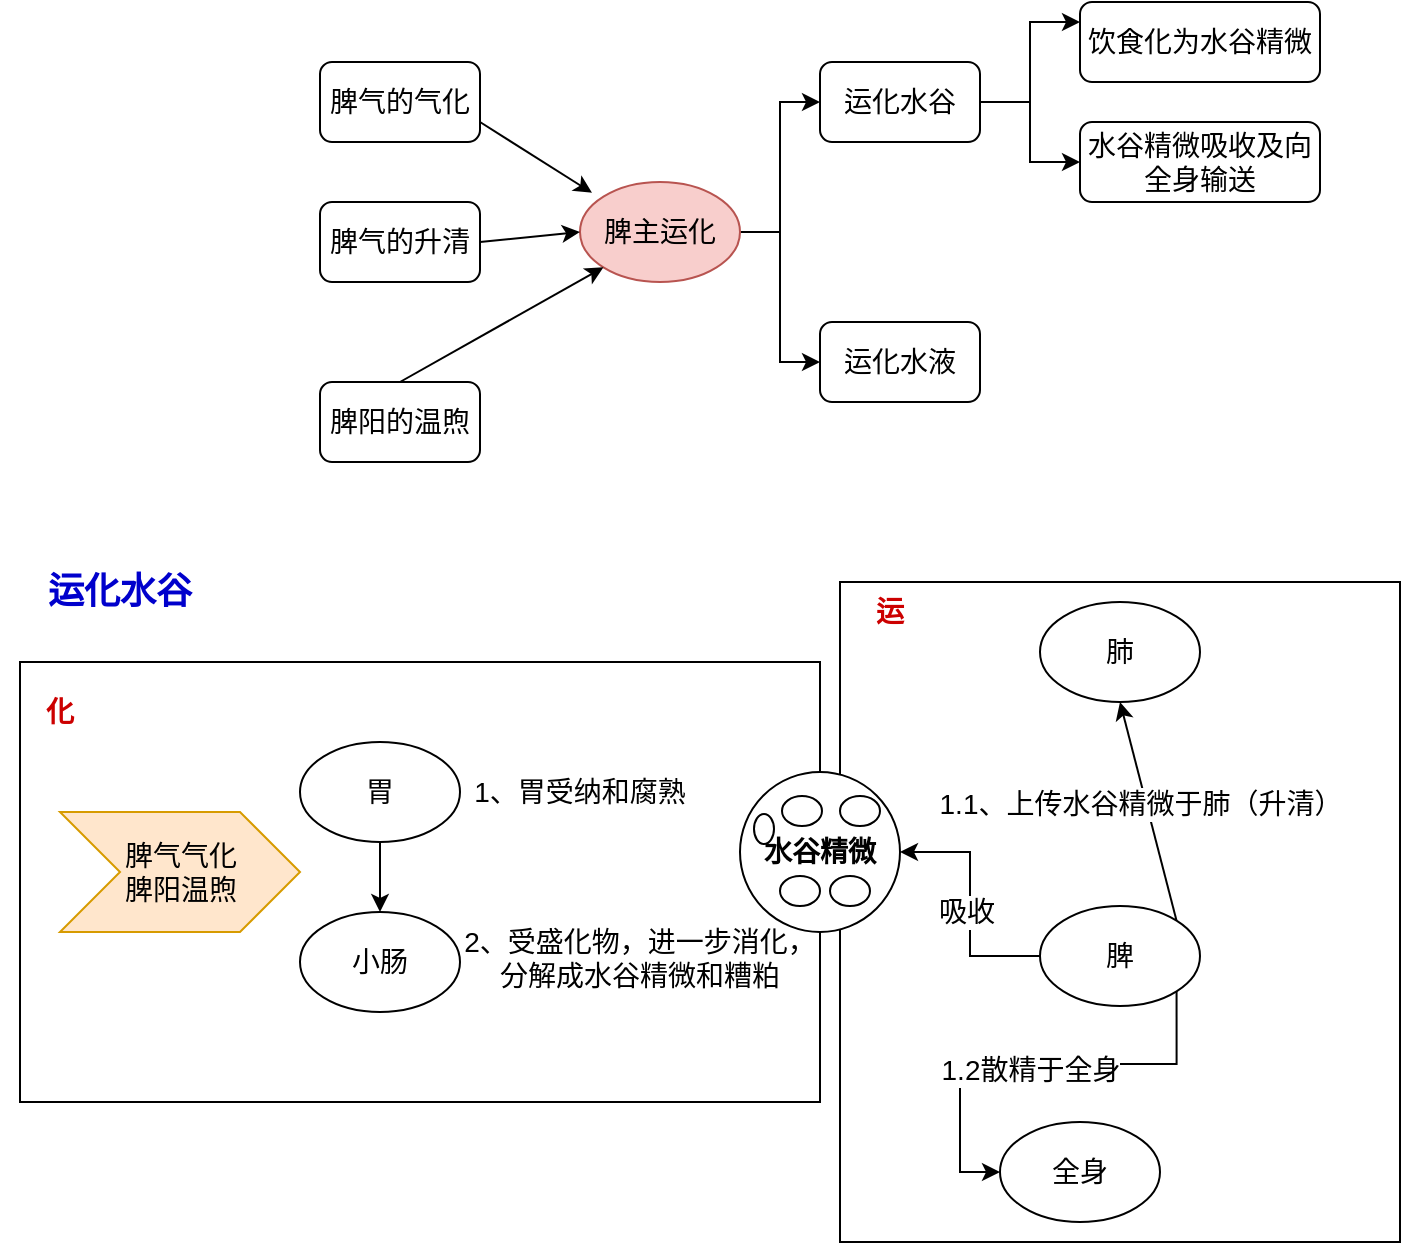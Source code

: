 <mxfile version="22.1.17" type="github">
  <diagram name="第 1 页" id="xqMwd2NSLPn6VQPM8lrx">
    <mxGraphModel dx="1050" dy="557" grid="1" gridSize="10" guides="1" tooltips="1" connect="1" arrows="1" fold="1" page="1" pageScale="1" pageWidth="827" pageHeight="1169" math="0" shadow="0">
      <root>
        <mxCell id="0" />
        <mxCell id="1" parent="0" />
        <mxCell id="-x6zuqcDCInKtSSKQxM8-73" value="" style="rounded=0;whiteSpace=wrap;html=1;" vertex="1" parent="1">
          <mxGeometry x="470" y="370" width="280" height="330" as="geometry" />
        </mxCell>
        <mxCell id="-x6zuqcDCInKtSSKQxM8-63" style="edgeStyle=orthogonalEdgeStyle;rounded=0;orthogonalLoop=1;jettySize=auto;html=1;exitX=0;exitY=0.5;exitDx=0;exitDy=0;" edge="1" parent="1" source="-x6zuqcDCInKtSSKQxM8-61" target="-x6zuqcDCInKtSSKQxM8-40">
          <mxGeometry relative="1" as="geometry" />
        </mxCell>
        <mxCell id="-x6zuqcDCInKtSSKQxM8-64" value="吸收" style="edgeLabel;html=1;align=center;verticalAlign=middle;resizable=0;points=[];fontSize=14;" vertex="1" connectable="0" parent="-x6zuqcDCInKtSSKQxM8-63">
          <mxGeometry x="-0.069" y="2" relative="1" as="geometry">
            <mxPoint as="offset" />
          </mxGeometry>
        </mxCell>
        <mxCell id="-x6zuqcDCInKtSSKQxM8-71" style="edgeStyle=orthogonalEdgeStyle;rounded=0;orthogonalLoop=1;jettySize=auto;html=1;exitX=1;exitY=1;exitDx=0;exitDy=0;entryX=0;entryY=0.5;entryDx=0;entryDy=0;" edge="1" parent="1" source="-x6zuqcDCInKtSSKQxM8-61" target="-x6zuqcDCInKtSSKQxM8-70">
          <mxGeometry relative="1" as="geometry" />
        </mxCell>
        <mxCell id="-x6zuqcDCInKtSSKQxM8-72" value="1.2散精于全身" style="edgeLabel;html=1;align=center;verticalAlign=middle;resizable=0;points=[];fontSize=14;" vertex="1" connectable="0" parent="-x6zuqcDCInKtSSKQxM8-71">
          <mxGeometry x="0.002" y="3" relative="1" as="geometry">
            <mxPoint as="offset" />
          </mxGeometry>
        </mxCell>
        <mxCell id="-x6zuqcDCInKtSSKQxM8-61" value="脾" style="ellipse;whiteSpace=wrap;html=1;fontSize=14;" vertex="1" parent="1">
          <mxGeometry x="570" y="532" width="80" height="50" as="geometry" />
        </mxCell>
        <mxCell id="-x6zuqcDCInKtSSKQxM8-36" value="" style="rounded=0;whiteSpace=wrap;html=1;" vertex="1" parent="1">
          <mxGeometry x="60" y="410" width="400" height="220" as="geometry" />
        </mxCell>
        <mxCell id="-x6zuqcDCInKtSSKQxM8-31" value="脾气气化&lt;br&gt;脾阳温煦" style="html=1;shadow=0;dashed=0;align=center;verticalAlign=middle;shape=mxgraph.arrows2.arrow;dy=0;dx=30;notch=30;fillColor=#ffe6cc;strokeColor=#d79b00;fontSize=14;" vertex="1" parent="1">
          <mxGeometry x="80" y="485" width="120" height="60" as="geometry" />
        </mxCell>
        <mxCell id="-x6zuqcDCInKtSSKQxM8-12" style="edgeStyle=orthogonalEdgeStyle;rounded=0;orthogonalLoop=1;jettySize=auto;html=1;exitX=1;exitY=0.5;exitDx=0;exitDy=0;entryX=0;entryY=0.5;entryDx=0;entryDy=0;" edge="1" parent="1" source="-x6zuqcDCInKtSSKQxM8-1" target="-x6zuqcDCInKtSSKQxM8-10">
          <mxGeometry relative="1" as="geometry" />
        </mxCell>
        <mxCell id="-x6zuqcDCInKtSSKQxM8-13" style="edgeStyle=orthogonalEdgeStyle;rounded=0;orthogonalLoop=1;jettySize=auto;html=1;exitX=1;exitY=0.5;exitDx=0;exitDy=0;entryX=0;entryY=0.5;entryDx=0;entryDy=0;" edge="1" parent="1" source="-x6zuqcDCInKtSSKQxM8-1" target="-x6zuqcDCInKtSSKQxM8-11">
          <mxGeometry relative="1" as="geometry" />
        </mxCell>
        <mxCell id="-x6zuqcDCInKtSSKQxM8-1" value="脾主运化" style="ellipse;whiteSpace=wrap;html=1;fontSize=14;fillColor=#f8cecc;strokeColor=#b85450;" vertex="1" parent="1">
          <mxGeometry x="340" y="170" width="80" height="50" as="geometry" />
        </mxCell>
        <mxCell id="-x6zuqcDCInKtSSKQxM8-3" value="脾气的气化" style="rounded=1;whiteSpace=wrap;html=1;fontSize=14;" vertex="1" parent="1">
          <mxGeometry x="210" y="110" width="80" height="40" as="geometry" />
        </mxCell>
        <mxCell id="-x6zuqcDCInKtSSKQxM8-4" value="脾气的升清" style="rounded=1;whiteSpace=wrap;html=1;fontSize=14;" vertex="1" parent="1">
          <mxGeometry x="210" y="180" width="80" height="40" as="geometry" />
        </mxCell>
        <mxCell id="-x6zuqcDCInKtSSKQxM8-5" value="脾阳的温煦" style="rounded=1;whiteSpace=wrap;html=1;fontSize=14;" vertex="1" parent="1">
          <mxGeometry x="210" y="270" width="80" height="40" as="geometry" />
        </mxCell>
        <mxCell id="-x6zuqcDCInKtSSKQxM8-6" value="" style="endArrow=classic;html=1;rounded=0;entryX=0.075;entryY=0.108;entryDx=0;entryDy=0;entryPerimeter=0;exitX=1;exitY=0.75;exitDx=0;exitDy=0;" edge="1" parent="1" source="-x6zuqcDCInKtSSKQxM8-3" target="-x6zuqcDCInKtSSKQxM8-1">
          <mxGeometry width="50" height="50" relative="1" as="geometry">
            <mxPoint x="270" y="290" as="sourcePoint" />
            <mxPoint x="320" y="240" as="targetPoint" />
          </mxGeometry>
        </mxCell>
        <mxCell id="-x6zuqcDCInKtSSKQxM8-7" value="" style="endArrow=classic;html=1;rounded=0;entryX=0;entryY=0.5;entryDx=0;entryDy=0;" edge="1" parent="1" target="-x6zuqcDCInKtSSKQxM8-1">
          <mxGeometry width="50" height="50" relative="1" as="geometry">
            <mxPoint x="290" y="200" as="sourcePoint" />
            <mxPoint x="340" y="220" as="targetPoint" />
          </mxGeometry>
        </mxCell>
        <mxCell id="-x6zuqcDCInKtSSKQxM8-8" value="" style="endArrow=classic;html=1;rounded=0;entryX=0;entryY=1;entryDx=0;entryDy=0;exitX=0.5;exitY=0;exitDx=0;exitDy=0;" edge="1" parent="1" source="-x6zuqcDCInKtSSKQxM8-5" target="-x6zuqcDCInKtSSKQxM8-1">
          <mxGeometry width="50" height="50" relative="1" as="geometry">
            <mxPoint x="440" y="460" as="sourcePoint" />
            <mxPoint x="490" y="410" as="targetPoint" />
          </mxGeometry>
        </mxCell>
        <mxCell id="-x6zuqcDCInKtSSKQxM8-17" style="edgeStyle=orthogonalEdgeStyle;rounded=0;orthogonalLoop=1;jettySize=auto;html=1;exitX=1;exitY=0.5;exitDx=0;exitDy=0;entryX=0;entryY=0.25;entryDx=0;entryDy=0;" edge="1" parent="1" source="-x6zuqcDCInKtSSKQxM8-10" target="-x6zuqcDCInKtSSKQxM8-15">
          <mxGeometry relative="1" as="geometry" />
        </mxCell>
        <mxCell id="-x6zuqcDCInKtSSKQxM8-18" style="edgeStyle=orthogonalEdgeStyle;rounded=0;orthogonalLoop=1;jettySize=auto;html=1;exitX=1;exitY=0.5;exitDx=0;exitDy=0;entryX=0;entryY=0.5;entryDx=0;entryDy=0;" edge="1" parent="1" source="-x6zuqcDCInKtSSKQxM8-10" target="-x6zuqcDCInKtSSKQxM8-16">
          <mxGeometry relative="1" as="geometry" />
        </mxCell>
        <mxCell id="-x6zuqcDCInKtSSKQxM8-10" value="运化水谷" style="rounded=1;whiteSpace=wrap;html=1;fontSize=14;" vertex="1" parent="1">
          <mxGeometry x="460" y="110" width="80" height="40" as="geometry" />
        </mxCell>
        <mxCell id="-x6zuqcDCInKtSSKQxM8-11" value="运化水液" style="rounded=1;whiteSpace=wrap;html=1;fontSize=14;" vertex="1" parent="1">
          <mxGeometry x="460" y="240" width="80" height="40" as="geometry" />
        </mxCell>
        <mxCell id="-x6zuqcDCInKtSSKQxM8-15" value="饮食化为水谷精微" style="rounded=1;whiteSpace=wrap;html=1;fontSize=14;" vertex="1" parent="1">
          <mxGeometry x="590" y="80" width="120" height="40" as="geometry" />
        </mxCell>
        <mxCell id="-x6zuqcDCInKtSSKQxM8-16" value="水谷精微吸收及向全身输送" style="rounded=1;whiteSpace=wrap;html=1;fontSize=14;" vertex="1" parent="1">
          <mxGeometry x="590" y="140" width="120" height="40" as="geometry" />
        </mxCell>
        <mxCell id="-x6zuqcDCInKtSSKQxM8-21" style="edgeStyle=orthogonalEdgeStyle;rounded=0;orthogonalLoop=1;jettySize=auto;html=1;exitX=0.5;exitY=1;exitDx=0;exitDy=0;entryX=0.5;entryY=0;entryDx=0;entryDy=0;" edge="1" parent="1" source="-x6zuqcDCInKtSSKQxM8-19" target="-x6zuqcDCInKtSSKQxM8-20">
          <mxGeometry relative="1" as="geometry" />
        </mxCell>
        <mxCell id="-x6zuqcDCInKtSSKQxM8-19" value="胃" style="ellipse;whiteSpace=wrap;html=1;fontSize=14;" vertex="1" parent="1">
          <mxGeometry x="200" y="450" width="80" height="50" as="geometry" />
        </mxCell>
        <mxCell id="-x6zuqcDCInKtSSKQxM8-20" value="小肠" style="ellipse;whiteSpace=wrap;html=1;fontSize=14;" vertex="1" parent="1">
          <mxGeometry x="200" y="535" width="80" height="50" as="geometry" />
        </mxCell>
        <mxCell id="-x6zuqcDCInKtSSKQxM8-24" value="1、胃受纳和腐熟" style="text;html=1;strokeColor=none;fillColor=none;align=center;verticalAlign=middle;whiteSpace=wrap;rounded=0;fontSize=14;" vertex="1" parent="1">
          <mxGeometry x="280" y="460" width="120" height="30" as="geometry" />
        </mxCell>
        <mxCell id="-x6zuqcDCInKtSSKQxM8-25" value="2、受盛化物，进一步消化，分解成水谷精微和糟粕" style="text;html=1;strokeColor=none;fillColor=none;align=center;verticalAlign=middle;whiteSpace=wrap;rounded=0;fontSize=14;" vertex="1" parent="1">
          <mxGeometry x="280" y="545" width="180" height="25" as="geometry" />
        </mxCell>
        <mxCell id="-x6zuqcDCInKtSSKQxM8-37" value="化" style="text;html=1;strokeColor=none;fillColor=none;align=center;verticalAlign=middle;whiteSpace=wrap;rounded=0;fontSize=14;fontColor=#CC0000;fontStyle=1" vertex="1" parent="1">
          <mxGeometry x="50" y="420" width="60" height="30" as="geometry" />
        </mxCell>
        <mxCell id="-x6zuqcDCInKtSSKQxM8-40" value="&lt;font style=&quot;font-size: 14px;&quot;&gt;&lt;b&gt;水谷精微&lt;/b&gt;&lt;/font&gt;" style="ellipse;whiteSpace=wrap;html=1;aspect=fixed;" vertex="1" parent="1">
          <mxGeometry x="420" y="465" width="80" height="80" as="geometry" />
        </mxCell>
        <mxCell id="-x6zuqcDCInKtSSKQxM8-41" value="" style="ellipse;whiteSpace=wrap;html=1;" vertex="1" parent="1">
          <mxGeometry x="441" y="477" width="20" height="15" as="geometry" />
        </mxCell>
        <mxCell id="-x6zuqcDCInKtSSKQxM8-48" value="" style="ellipse;whiteSpace=wrap;html=1;" vertex="1" parent="1">
          <mxGeometry x="470" y="477" width="20" height="15" as="geometry" />
        </mxCell>
        <mxCell id="-x6zuqcDCInKtSSKQxM8-49" value="" style="ellipse;whiteSpace=wrap;html=1;" vertex="1" parent="1">
          <mxGeometry x="440" y="517" width="20" height="15" as="geometry" />
        </mxCell>
        <mxCell id="-x6zuqcDCInKtSSKQxM8-50" value="" style="ellipse;whiteSpace=wrap;html=1;" vertex="1" parent="1">
          <mxGeometry x="427" y="486" width="10" height="15" as="geometry" />
        </mxCell>
        <mxCell id="-x6zuqcDCInKtSSKQxM8-51" value="" style="ellipse;whiteSpace=wrap;html=1;" vertex="1" parent="1">
          <mxGeometry x="465" y="517" width="20" height="15" as="geometry" />
        </mxCell>
        <mxCell id="-x6zuqcDCInKtSSKQxM8-62" value="肺" style="ellipse;whiteSpace=wrap;html=1;fontSize=14;" vertex="1" parent="1">
          <mxGeometry x="570" y="380" width="80" height="50" as="geometry" />
        </mxCell>
        <mxCell id="-x6zuqcDCInKtSSKQxM8-68" value="" style="endArrow=classic;html=1;rounded=0;entryX=0.5;entryY=1;entryDx=0;entryDy=0;exitX=1;exitY=0;exitDx=0;exitDy=0;" edge="1" parent="1" source="-x6zuqcDCInKtSSKQxM8-61" target="-x6zuqcDCInKtSSKQxM8-62">
          <mxGeometry width="50" height="50" relative="1" as="geometry">
            <mxPoint x="630" y="540" as="sourcePoint" />
            <mxPoint x="680" y="490" as="targetPoint" />
          </mxGeometry>
        </mxCell>
        <mxCell id="-x6zuqcDCInKtSSKQxM8-69" value="1.1、上传水谷精微于肺（升清）" style="edgeLabel;html=1;align=center;verticalAlign=middle;resizable=0;points=[];fontSize=14;" vertex="1" connectable="0" parent="-x6zuqcDCInKtSSKQxM8-68">
          <mxGeometry x="0.083" y="3" relative="1" as="geometry">
            <mxPoint as="offset" />
          </mxGeometry>
        </mxCell>
        <mxCell id="-x6zuqcDCInKtSSKQxM8-70" value="全身" style="ellipse;whiteSpace=wrap;html=1;fontSize=14;" vertex="1" parent="1">
          <mxGeometry x="550" y="640" width="80" height="50" as="geometry" />
        </mxCell>
        <mxCell id="-x6zuqcDCInKtSSKQxM8-74" value="运" style="text;html=1;strokeColor=none;fillColor=none;align=center;verticalAlign=middle;whiteSpace=wrap;rounded=0;fontSize=14;fontColor=#CC0000;fontStyle=1" vertex="1" parent="1">
          <mxGeometry x="465" y="370" width="60" height="30" as="geometry" />
        </mxCell>
        <mxCell id="-x6zuqcDCInKtSSKQxM8-78" value="运化水谷" style="text;html=1;strokeColor=none;fillColor=none;align=center;verticalAlign=middle;whiteSpace=wrap;rounded=0;fontSize=18;fontStyle=1;fontColor=#0000CC;" vertex="1" parent="1">
          <mxGeometry x="60" y="360" width="100" height="30" as="geometry" />
        </mxCell>
      </root>
    </mxGraphModel>
  </diagram>
</mxfile>

